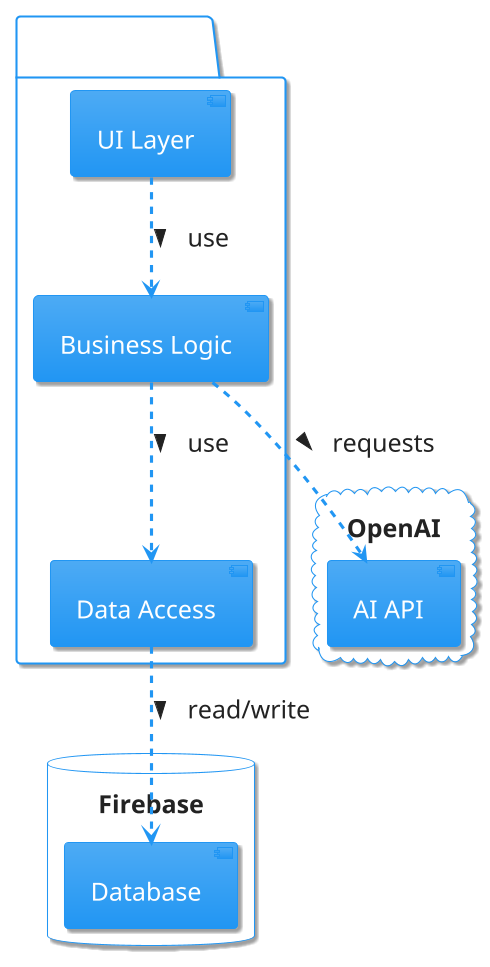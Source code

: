 @startuml
!theme materia
'Define the skinparam for the font size
skinparam defaultFontSize 24

package "Webtoon App" {
  [UI Layer] as UI
  [Business Logic] as BL
  [Data Access] as DA
}

database "Firebase" {
  [Database]
}

cloud "OpenAI" {
  [AI API] 
}

UI ..> BL : use >
BL ..> DA : use >
DA ..> [Database] : read/write >
BL ..> [AI API] : requests >
@enduml
